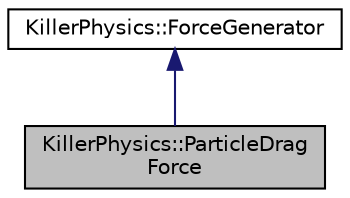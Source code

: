 digraph "KillerPhysics::ParticleDragForce"
{
  edge [fontname="Helvetica",fontsize="10",labelfontname="Helvetica",labelfontsize="10"];
  node [fontname="Helvetica",fontsize="10",shape=record];
  Node0 [label="KillerPhysics::ParticleDrag\lForce",height=0.2,width=0.4,color="black", fillcolor="grey75", style="filled", fontcolor="black"];
  Node1 -> Node0 [dir="back",color="midnightblue",fontsize="10",style="solid",fontname="Helvetica"];
  Node1 [label="KillerPhysics::ForceGenerator",height=0.2,width=0.4,color="black", fillcolor="white", style="filled",URL="$class_killer_physics_1_1_force_generator.html"];
}

